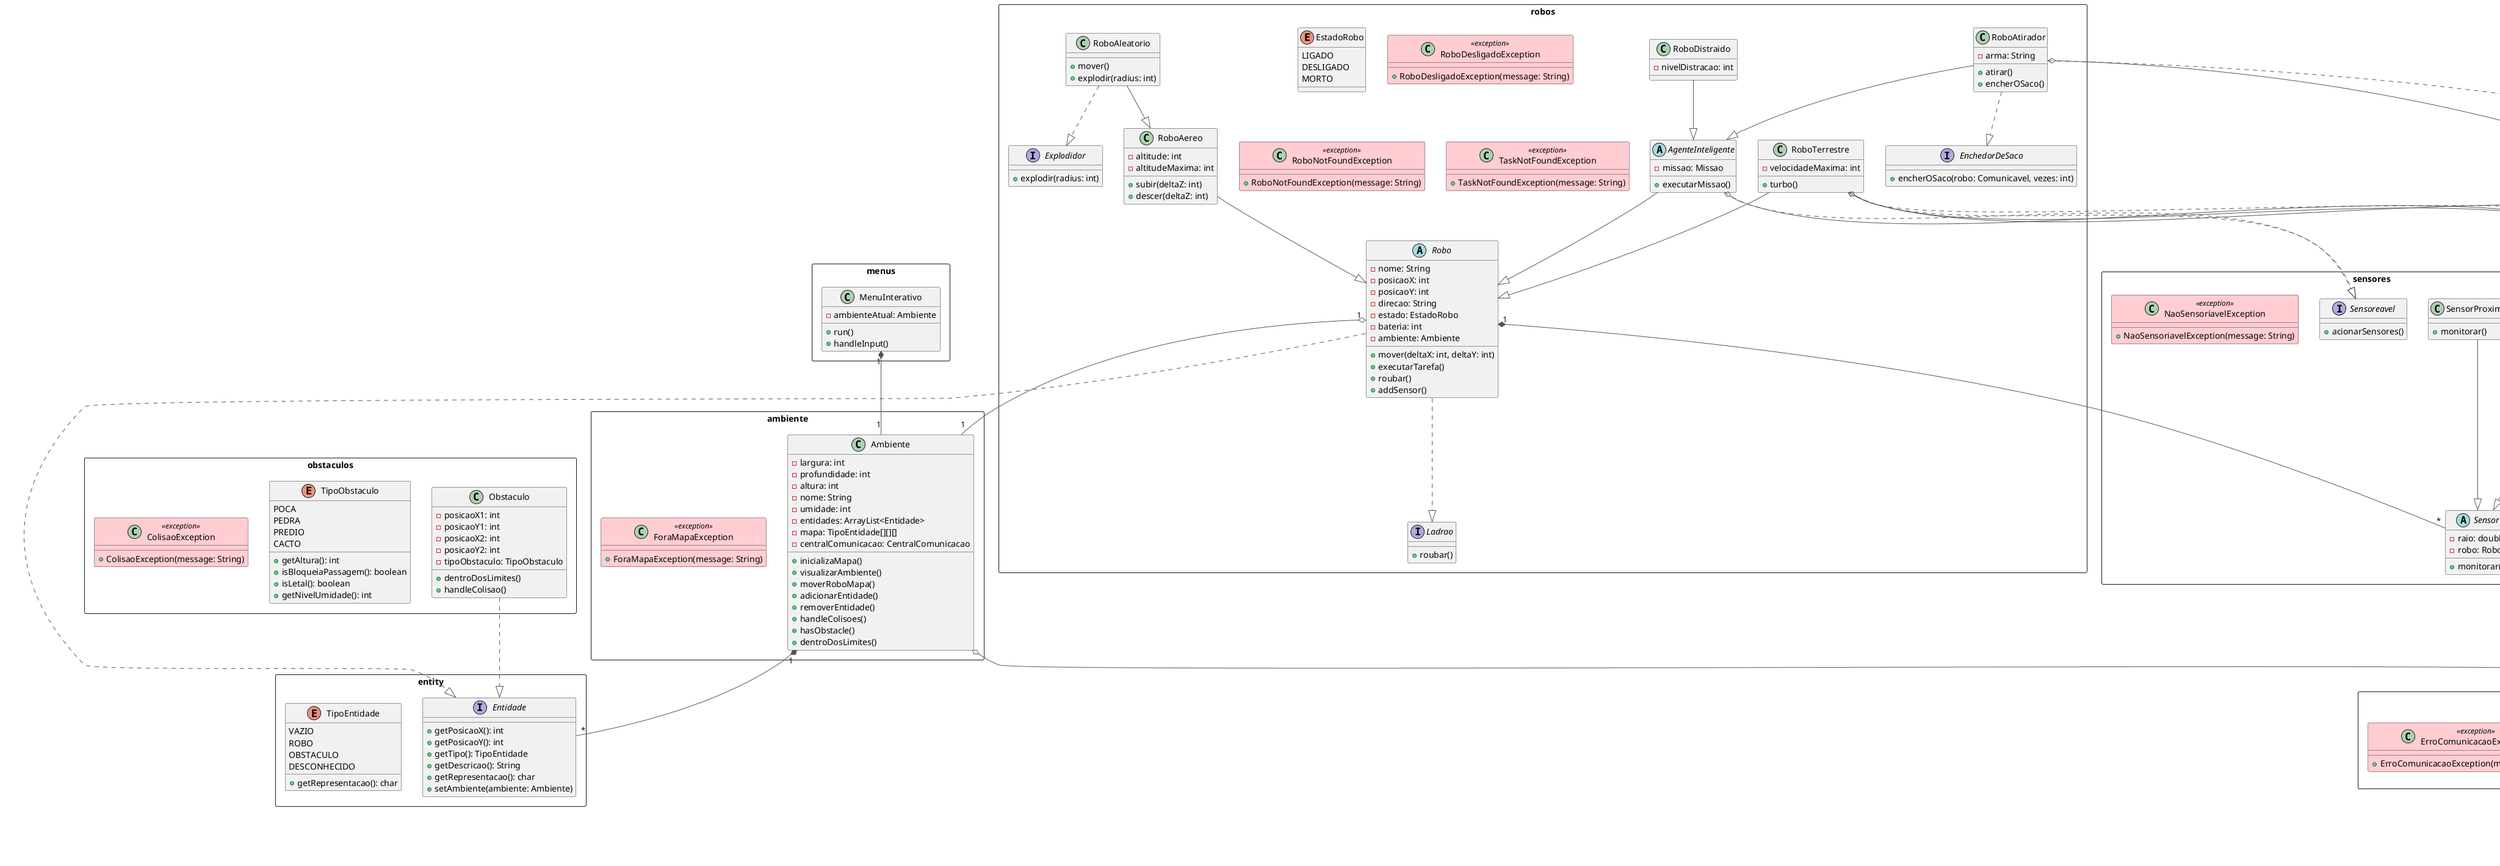 @startuml
' Configurações de estilo
skinparam class {
    BackgroundColor<<ambiente>> #FFEBEE
    BackgroundColor<<entity>> #E8F5E9
    BackgroundColor<<obstaculos>> #FFF8E1
    BackgroundColor<<robos>> #E3F2FD
    BackgroundColor<<sensores>> #E0F7FA
    BackgroundColor<<comunicacao>> #F3E5F5
    BackgroundColor<<missao>> #FFECB3
    BackgroundColor<<menus>> #F5F5F5
    BackgroundColor<<exception>> #FFCDD2
    BorderColor #333
    ArrowColor #555
}

' Pacotes
package ambiente <<Rectangle>> {
    class Ambiente {
        - largura: int
        - profundidade: int
        - altura: int
        - nome: String
        - umidade: int
        - entidades: ArrayList<Entidade>
        - mapa: TipoEntidade[][][]
        - centralComunicacao: CentralComunicacao
        + inicializaMapa()
        + visualizarAmbiente()
        + moverRoboMapa()
        + adicionarEntidade()
        + removerEntidade()
        + handleColisoes()
        + hasObstacle()
        + dentroDosLimites()
    }
    
    class ForaMapaException <<exception>> {
        + ForaMapaException(message: String)
    }
}

package entity <<Rectangle>> {
    interface Entidade {
        + getPosicaoX(): int
        + getPosicaoY(): int
        + getTipo(): TipoEntidade
        + getDescricao(): String
        + getRepresentacao(): char
        + setAmbiente(ambiente: Ambiente)
    }
    
    enum TipoEntidade {
        VAZIO
        ROBO
        OBSTACULO
        DESCONHECIDO
        + getRepresentacao(): char
    }
}

package obstaculos <<Rectangle>> {
    class Obstaculo {
        - posicaoX1: int
        - posicaoY1: int
        - posicaoX2: int
        - posicaoY2: int
        - tipoObstaculo: TipoObstaculo
        + dentroDosLimites()
        + handleColisao()
    }
    
    enum TipoObstaculo {
        POCA
        PEDRA
        PREDIO
        CACTO
        + getAltura(): int
        + isBloqueiaPassagem(): boolean
        + isLetal(): boolean
        + getNivelUmidade(): int
    }
    
    class ColisaoException <<exception>> {
        + ColisaoException(message: String)
    }
}

package robos <<Rectangle>> {
    abstract class Robo {
        - nome: String
        - posicaoX: int
        - posicaoY: int
        - direcao: String
        - estado: EstadoRobo
        - bateria: int
        - ambiente: Ambiente
        + mover(deltaX: int, deltaY: int)
        + executarTarefa()
        + roubar()
        + addSensor()
    }
    
    class RoboAereo {
        - altitude: int
        - altitudeMaxima: int
        + subir(deltaZ: int)
        + descer(deltaZ: int)
    }
    
    class RoboAleatorio {
        + mover()
        + explodir(radius: int)
    }
    
    class RoboAtirador {
        - arma: String
        + atirar()
        + encherOSaco()
    }
    
    class RoboTerrestre {
        - velocidadeMaxima: int
        + turbo()
    }
    
    abstract class AgenteInteligente {
        - missao: Missao
        + executarMissao()
    }
    
    class RoboDistraido {
        - nivelDistracao: int
    }
    
    enum EstadoRobo {
        LIGADO
        DESLIGADO
        MORTO
    }
    
    interface Ladrao {
        + roubar()
    }
    
    interface Explodidor {
        + explodir(radius: int)
    }
    
    interface EnchedorDeSaco {
        + encherOSaco(robo: Comunicavel, vezes: int)
    }
    
    class RoboDesligadoException <<exception>> {
        + RoboDesligadoException(message: String)
    }
    
    class RoboNotFoundException <<exception>> {
        + RoboNotFoundException(message: String)
    }
    
    class TaskNotFoundException <<exception>> {
        + TaskNotFoundException(message: String)
    }
}

package sensores <<Rectangle>> {
    abstract class Sensor {
        - raio: double
        - robo: Robo
        + monitorar()
    }
    
    class SensorUmidade {
        + monitorar()
    }
    
    class SensorProximidade {
        + monitorar()
    }
    
    interface Sensoreavel {
        + acionarSensores()
    }
    
    class NaoSensoriavelException <<exception>> {
        + NaoSensoriavelException(message: String)
    }
}

package comunicacao <<Rectangle>> {
    class CentralComunicacao {
        - mensagens: ArrayList<String>
        + registrarMensagem()
        + exibirMensagens()
    }
    
    interface Comunicavel {
        + enviarMensagem()
        + receberMensagem()
    }
    
    class ErroComunicacaoException <<exception>> {
        + ErroComunicacaoException(message: String)
    }
}

package missao <<Rectangle>> {
    interface Missao {
        + executarMissao()
    }
    
    class MissaoCentroide {
        - robo: AgenteInteligente
        - ambiente: Ambiente
        + executarMissao()
    }
    
    class MissaoExploraçãoSegura {
        - robo: AgenteInteligente
        - ambiente: Ambiente
        + executarMissao()
    }
    
    class MissaoMatador {
        - robo: AgenteInteligente
        - ambiente: Ambiente
        + executarMissao()
    }
}

package menus <<Rectangle>> {
    class MenuInterativo {
        - ambienteAtual: Ambiente
        + run()
        + handleInput()
    }
}

' Relações de herança
RoboAereo --|> Robo
RoboAleatorio --|> RoboAereo
RoboAtirador --|> AgenteInteligente
RoboTerrestre --|> Robo
AgenteInteligente --|> Robo
RoboDistraido --|> AgenteInteligente

' Implementação de interfaces
Robo ..|> Entidade
Robo ..|> Ladrao
RoboAleatorio ..|> Explodidor
RoboAtirador ..|> EnchedorDeSaco
RoboAtirador ..|> Comunicavel
RoboTerrestre ..|> Comunicavel
RoboTerrestre ..|> Sensoreavel
AgenteInteligente ..|> Sensoreavel
Obstaculo ..|> Entidade
MissaoCentroide ..|> Missao
MissaoExploraçãoSegura ..|> Missao
MissaoMatador ..|> Missao
SensorUmidade --|> Sensor
SensorProximidade --|> Sensor

' Associações
Ambiente "1" *-- "*" Entidade
Robo "1" *-- "*" Sensor
Robo "1" o-- "1" Ambiente
MenuInterativo "1" *-- "1" Ambiente
CentralComunicacao "1" o-- "*" String

' Relações adicionais
Ambiente o-- CentralComunicacao
RoboAtirador o-- ModuloComunicacao
RoboTerrestre o-- ModuloComunicacao
RoboTerrestre o-- GerenciadorSensores
AgenteInteligente o-- GerenciadorSensores
@enduml
